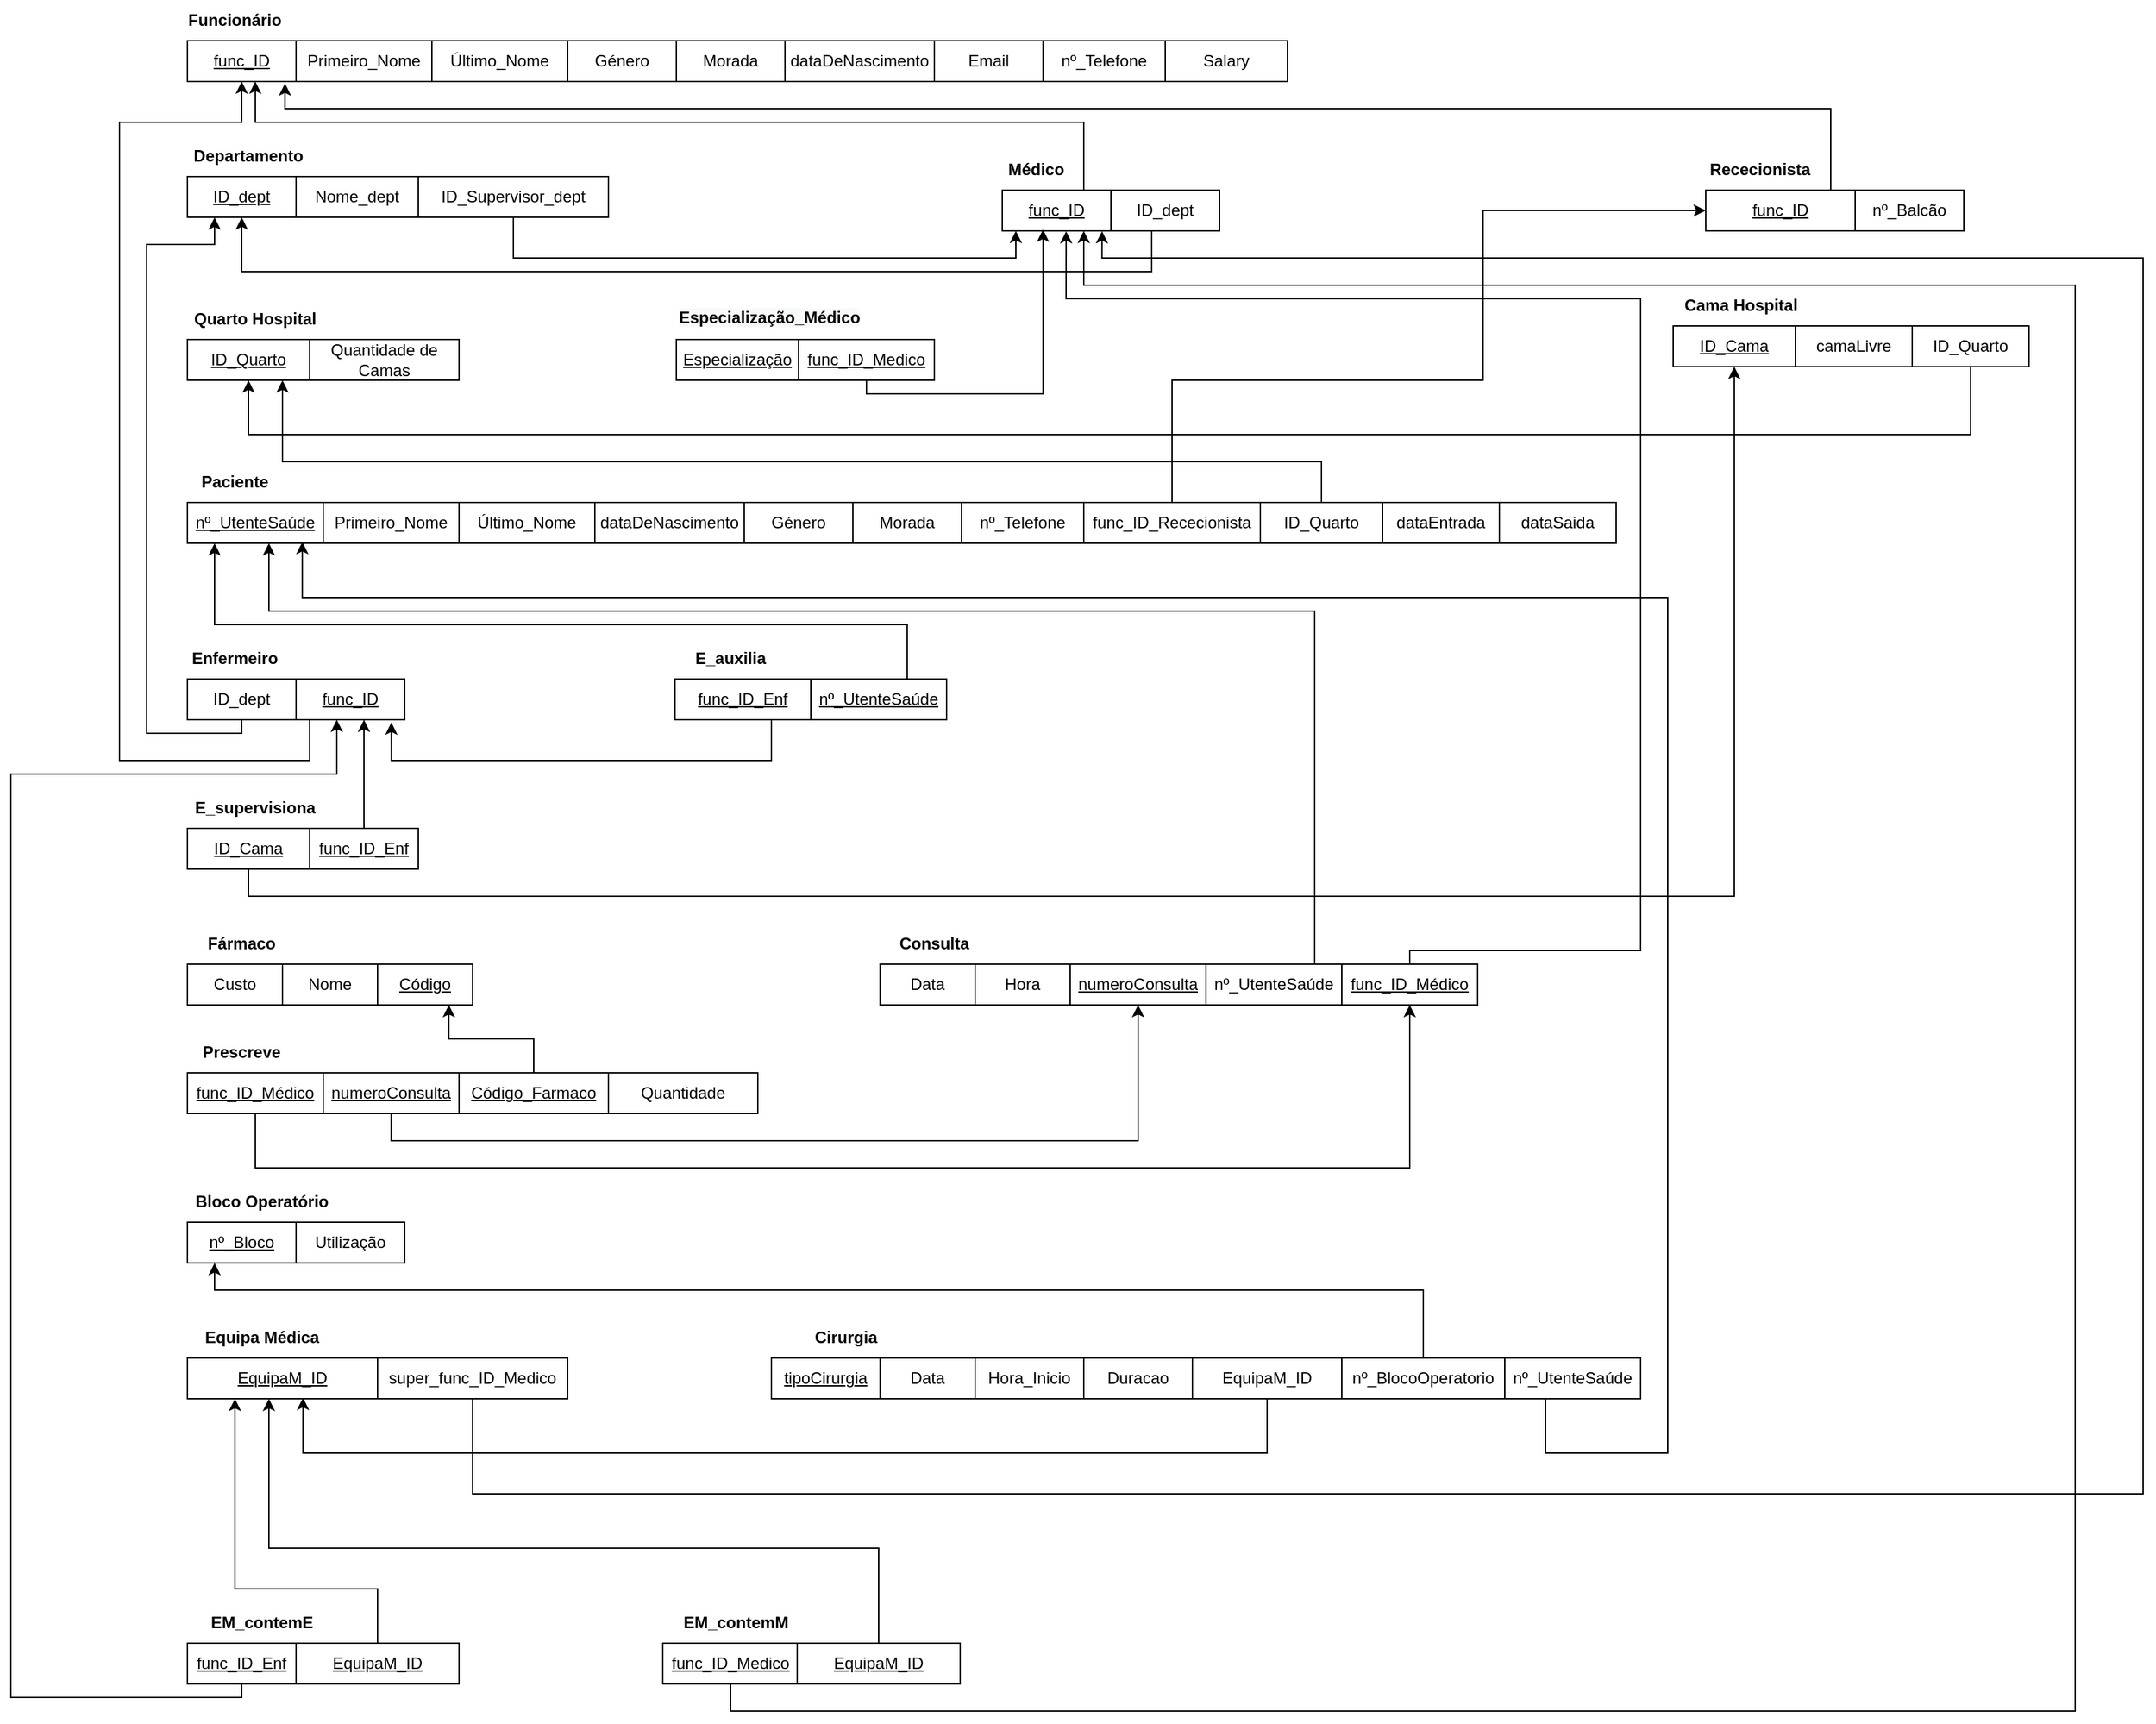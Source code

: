 <mxfile version="20.0.1" type="device"><diagram id="2MSUSaLFuzkvIkjNtne0" name="Page-1"><mxGraphModel dx="2613" dy="699" grid="1" gridSize="10" guides="1" tooltips="1" connect="1" arrows="1" fold="1" page="1" pageScale="1" pageWidth="827" pageHeight="1169" math="0" shadow="0"><root><mxCell id="0"/><mxCell id="1" parent="0"/><mxCell id="W9QCtAiq-QQr8-LfL0U6-1" value="&lt;u&gt;func_ID&lt;/u&gt;" style="rounded=0;whiteSpace=wrap;html=1;" parent="1" vertex="1"><mxGeometry x="40" y="130" width="80" height="30" as="geometry"/></mxCell><mxCell id="W9QCtAiq-QQr8-LfL0U6-2" value="Primeiro_Nome" style="rounded=0;whiteSpace=wrap;html=1;" parent="1" vertex="1"><mxGeometry x="120" y="130" width="100" height="30" as="geometry"/></mxCell><mxCell id="W9QCtAiq-QQr8-LfL0U6-3" value="Último_Nome" style="rounded=0;whiteSpace=wrap;html=1;" parent="1" vertex="1"><mxGeometry x="220" y="130" width="100" height="30" as="geometry"/></mxCell><mxCell id="W9QCtAiq-QQr8-LfL0U6-4" value="Email" style="rounded=0;whiteSpace=wrap;html=1;" parent="1" vertex="1"><mxGeometry x="590" y="130" width="80" height="30" as="geometry"/></mxCell><mxCell id="W9QCtAiq-QQr8-LfL0U6-5" value="dataDeNascimento" style="rounded=0;whiteSpace=wrap;html=1;" parent="1" vertex="1"><mxGeometry x="480" y="130" width="110" height="30" as="geometry"/></mxCell><mxCell id="W9QCtAiq-QQr8-LfL0U6-6" value="Morada" style="rounded=0;whiteSpace=wrap;html=1;" parent="1" vertex="1"><mxGeometry x="400" y="130" width="80" height="30" as="geometry"/></mxCell><mxCell id="W9QCtAiq-QQr8-LfL0U6-7" value="Género" style="rounded=0;whiteSpace=wrap;html=1;" parent="1" vertex="1"><mxGeometry x="320" y="130" width="80" height="30" as="geometry"/></mxCell><mxCell id="W9QCtAiq-QQr8-LfL0U6-8" value="nº_Telefone" style="rounded=0;whiteSpace=wrap;html=1;" parent="1" vertex="1"><mxGeometry x="670" y="130" width="90" height="30" as="geometry"/></mxCell><mxCell id="W9QCtAiq-QQr8-LfL0U6-9" value="&lt;b&gt;Funcionário&lt;/b&gt;" style="text;html=1;strokeColor=none;fillColor=none;align=center;verticalAlign=middle;whiteSpace=wrap;rounded=0;" parent="1" vertex="1"><mxGeometry x="40" y="100" width="70" height="30" as="geometry"/></mxCell><mxCell id="W9QCtAiq-QQr8-LfL0U6-10" value="&lt;b&gt;Enfermeiro&lt;/b&gt;" style="text;html=1;strokeColor=none;fillColor=none;align=center;verticalAlign=middle;whiteSpace=wrap;rounded=0;" parent="1" vertex="1"><mxGeometry x="40" y="570" width="70" height="30" as="geometry"/></mxCell><mxCell id="W9QCtAiq-QQr8-LfL0U6-11" value="&lt;b&gt;Médico&lt;/b&gt;" style="text;html=1;strokeColor=none;fillColor=none;align=center;verticalAlign=middle;whiteSpace=wrap;rounded=0;" parent="1" vertex="1"><mxGeometry x="630" y="210" width="70" height="30" as="geometry"/></mxCell><mxCell id="W9QCtAiq-QQr8-LfL0U6-12" style="edgeStyle=orthogonalEdgeStyle;rounded=0;orthogonalLoop=1;jettySize=auto;html=1;" parent="1" source="W9QCtAiq-QQr8-LfL0U6-13" edge="1"><mxGeometry relative="1" as="geometry"><mxPoint x="90" y="160" as="targetPoint"/><Array as="points"><mxPoint x="700" y="190"/><mxPoint x="90" y="190"/></Array></mxGeometry></mxCell><mxCell id="W9QCtAiq-QQr8-LfL0U6-13" value="&lt;u&gt;func_ID&lt;/u&gt;" style="rounded=0;whiteSpace=wrap;html=1;" parent="1" vertex="1"><mxGeometry x="640" y="240" width="80" height="30" as="geometry"/></mxCell><mxCell id="W9QCtAiq-QQr8-LfL0U6-14" value="&lt;b&gt;Rececionista&lt;/b&gt;" style="text;html=1;strokeColor=none;fillColor=none;align=center;verticalAlign=middle;whiteSpace=wrap;rounded=0;" parent="1" vertex="1"><mxGeometry x="1158" y="210" width="80" height="30" as="geometry"/></mxCell><mxCell id="W9QCtAiq-QQr8-LfL0U6-15" style="edgeStyle=orthogonalEdgeStyle;rounded=0;orthogonalLoop=1;jettySize=auto;html=1;entryX=0.898;entryY=1.047;entryDx=0;entryDy=0;entryPerimeter=0;" parent="1" source="W9QCtAiq-QQr8-LfL0U6-16" target="W9QCtAiq-QQr8-LfL0U6-1" edge="1"><mxGeometry relative="1" as="geometry"><Array as="points"><mxPoint x="1250" y="180"/><mxPoint x="112" y="180"/></Array></mxGeometry></mxCell><mxCell id="W9QCtAiq-QQr8-LfL0U6-16" value="&lt;u&gt;func_ID&lt;/u&gt;" style="rounded=0;whiteSpace=wrap;html=1;" parent="1" vertex="1"><mxGeometry x="1158" y="240" width="110" height="30" as="geometry"/></mxCell><mxCell id="W9QCtAiq-QQr8-LfL0U6-17" value="&lt;b&gt;Quarto Hospital&lt;/b&gt;" style="text;html=1;strokeColor=none;fillColor=none;align=center;verticalAlign=middle;whiteSpace=wrap;rounded=0;" parent="1" vertex="1"><mxGeometry x="40" y="320" width="100" height="30" as="geometry"/></mxCell><mxCell id="W9QCtAiq-QQr8-LfL0U6-18" value="&lt;b&gt;Paciente&lt;/b&gt;" style="text;html=1;strokeColor=none;fillColor=none;align=center;verticalAlign=middle;whiteSpace=wrap;rounded=0;" parent="1" vertex="1"><mxGeometry x="40" y="440" width="70" height="30" as="geometry"/></mxCell><mxCell id="W9QCtAiq-QQr8-LfL0U6-19" value="&lt;u&gt;ID_Quarto&lt;/u&gt;" style="rounded=0;whiteSpace=wrap;html=1;" parent="1" vertex="1"><mxGeometry x="40" y="350" width="90" height="30" as="geometry"/></mxCell><mxCell id="W9QCtAiq-QQr8-LfL0U6-20" value="Quantidade de Camas" style="rounded=0;whiteSpace=wrap;html=1;" parent="1" vertex="1"><mxGeometry x="130" y="350" width="110" height="30" as="geometry"/></mxCell><mxCell id="W9QCtAiq-QQr8-LfL0U6-21" value="&lt;u&gt;nº_UtenteSaúde&lt;/u&gt;" style="rounded=0;whiteSpace=wrap;html=1;" parent="1" vertex="1"><mxGeometry x="40" y="470" width="100" height="30" as="geometry"/></mxCell><mxCell id="W9QCtAiq-QQr8-LfL0U6-22" value="Primeiro_Nome" style="rounded=0;whiteSpace=wrap;html=1;" parent="1" vertex="1"><mxGeometry x="140" y="470" width="100" height="30" as="geometry"/></mxCell><mxCell id="W9QCtAiq-QQr8-LfL0U6-23" value="Último_Nome" style="rounded=0;whiteSpace=wrap;html=1;" parent="1" vertex="1"><mxGeometry x="240" y="470" width="100" height="30" as="geometry"/></mxCell><mxCell id="W9QCtAiq-QQr8-LfL0U6-24" value="dataDeNascimento" style="rounded=0;whiteSpace=wrap;html=1;" parent="1" vertex="1"><mxGeometry x="340" y="470" width="110" height="30" as="geometry"/></mxCell><mxCell id="W9QCtAiq-QQr8-LfL0U6-25" value="Género" style="rounded=0;whiteSpace=wrap;html=1;" parent="1" vertex="1"><mxGeometry x="450" y="470" width="80" height="30" as="geometry"/></mxCell><mxCell id="W9QCtAiq-QQr8-LfL0U6-26" value="Morada" style="rounded=0;whiteSpace=wrap;html=1;" parent="1" vertex="1"><mxGeometry x="530" y="470" width="80" height="30" as="geometry"/></mxCell><mxCell id="W9QCtAiq-QQr8-LfL0U6-27" value="nº_Telefone" style="rounded=0;whiteSpace=wrap;html=1;" parent="1" vertex="1"><mxGeometry x="610" y="470" width="90" height="30" as="geometry"/></mxCell><mxCell id="W9QCtAiq-QQr8-LfL0U6-28" value="&lt;u&gt;ID_dept&lt;/u&gt;" style="rounded=0;whiteSpace=wrap;html=1;" parent="1" vertex="1"><mxGeometry x="40" y="230" width="80" height="30" as="geometry"/></mxCell><mxCell id="W9QCtAiq-QQr8-LfL0U6-29" value="&lt;b&gt;Departamento&lt;/b&gt;" style="text;html=1;strokeColor=none;fillColor=none;align=center;verticalAlign=middle;whiteSpace=wrap;rounded=0;" parent="1" vertex="1"><mxGeometry x="40" y="200" width="90" height="30" as="geometry"/></mxCell><mxCell id="W9QCtAiq-QQr8-LfL0U6-30" value="Nome_dept" style="rounded=0;whiteSpace=wrap;html=1;" parent="1" vertex="1"><mxGeometry x="120" y="230" width="90" height="30" as="geometry"/></mxCell><mxCell id="W9QCtAiq-QQr8-LfL0U6-32" style="edgeStyle=orthogonalEdgeStyle;rounded=0;orthogonalLoop=1;jettySize=auto;html=1;" parent="1" source="W9QCtAiq-QQr8-LfL0U6-33" target="W9QCtAiq-QQr8-LfL0U6-1" edge="1"><mxGeometry relative="1" as="geometry"><Array as="points"><mxPoint x="130" y="660"/><mxPoint x="-10" y="660"/><mxPoint x="-10" y="190"/><mxPoint x="80" y="190"/></Array></mxGeometry></mxCell><mxCell id="W9QCtAiq-QQr8-LfL0U6-33" value="&lt;u&gt;func_ID&lt;/u&gt;" style="rounded=0;whiteSpace=wrap;html=1;" parent="1" vertex="1"><mxGeometry x="120" y="600" width="80" height="30" as="geometry"/></mxCell><mxCell id="W9QCtAiq-QQr8-LfL0U6-34" value="&lt;b&gt;E_auxilia&lt;/b&gt;" style="text;html=1;strokeColor=none;fillColor=none;align=center;verticalAlign=middle;whiteSpace=wrap;rounded=0;" parent="1" vertex="1"><mxGeometry x="400" y="570" width="80" height="30" as="geometry"/></mxCell><mxCell id="W9QCtAiq-QQr8-LfL0U6-35" style="edgeStyle=orthogonalEdgeStyle;rounded=0;orthogonalLoop=1;jettySize=auto;html=1;entryX=0.877;entryY=1.067;entryDx=0;entryDy=0;entryPerimeter=0;" parent="1" source="W9QCtAiq-QQr8-LfL0U6-36" target="W9QCtAiq-QQr8-LfL0U6-33" edge="1"><mxGeometry relative="1" as="geometry"><mxPoint x="190" y="590" as="targetPoint"/><Array as="points"><mxPoint x="470" y="660"/><mxPoint x="190" y="660"/></Array></mxGeometry></mxCell><mxCell id="W9QCtAiq-QQr8-LfL0U6-36" value="&lt;u&gt;func_ID_Enf&lt;/u&gt;" style="rounded=0;whiteSpace=wrap;html=1;" parent="1" vertex="1"><mxGeometry x="399" y="600" width="100" height="30" as="geometry"/></mxCell><mxCell id="W9QCtAiq-QQr8-LfL0U6-37" style="edgeStyle=orthogonalEdgeStyle;rounded=0;orthogonalLoop=1;jettySize=auto;html=1;entryX=0.25;entryY=1;entryDx=0;entryDy=0;" parent="1" source="W9QCtAiq-QQr8-LfL0U6-38" target="W9QCtAiq-QQr8-LfL0U6-28" edge="1"><mxGeometry relative="1" as="geometry"><Array as="points"><mxPoint x="80" y="640"/><mxPoint x="10" y="640"/><mxPoint x="10" y="280"/><mxPoint x="60" y="280"/></Array></mxGeometry></mxCell><mxCell id="W9QCtAiq-QQr8-LfL0U6-38" value="ID_dept" style="rounded=0;whiteSpace=wrap;html=1;" parent="1" vertex="1"><mxGeometry x="40" y="600" width="80" height="30" as="geometry"/></mxCell><mxCell id="W9QCtAiq-QQr8-LfL0U6-39" style="edgeStyle=orthogonalEdgeStyle;rounded=0;orthogonalLoop=1;jettySize=auto;html=1;" parent="1" source="W9QCtAiq-QQr8-LfL0U6-40" target="W9QCtAiq-QQr8-LfL0U6-21" edge="1"><mxGeometry relative="1" as="geometry"><mxPoint x="100" y="460" as="targetPoint"/><Array as="points"><mxPoint x="570" y="560"/><mxPoint x="60" y="560"/></Array></mxGeometry></mxCell><mxCell id="W9QCtAiq-QQr8-LfL0U6-40" value="&lt;u&gt;nº_UtenteSaúde&lt;/u&gt;" style="rounded=0;whiteSpace=wrap;html=1;" parent="1" vertex="1"><mxGeometry x="499" y="600" width="100" height="30" as="geometry"/></mxCell><mxCell id="W9QCtAiq-QQr8-LfL0U6-41" value="&lt;b&gt;E_supervisiona&lt;/b&gt;" style="text;html=1;strokeColor=none;fillColor=none;align=center;verticalAlign=middle;whiteSpace=wrap;rounded=0;" parent="1" vertex="1"><mxGeometry x="40" y="680" width="100" height="30" as="geometry"/></mxCell><mxCell id="MMnH_snGz0700HI9Xgg--3" style="edgeStyle=orthogonalEdgeStyle;rounded=0;orthogonalLoop=1;jettySize=auto;html=1;entryX=0.5;entryY=1;entryDx=0;entryDy=0;endArrow=classic;endFill=1;" edge="1" parent="1" source="W9QCtAiq-QQr8-LfL0U6-43" target="W9QCtAiq-QQr8-LfL0U6-85"><mxGeometry relative="1" as="geometry"><Array as="points"><mxPoint x="85" y="760"/><mxPoint x="1179" y="760"/></Array></mxGeometry></mxCell><mxCell id="W9QCtAiq-QQr8-LfL0U6-43" value="&lt;u&gt;ID_Cama&lt;/u&gt;" style="rounded=0;whiteSpace=wrap;html=1;" parent="1" vertex="1"><mxGeometry x="40" y="710" width="90" height="30" as="geometry"/></mxCell><mxCell id="W9QCtAiq-QQr8-LfL0U6-44" style="edgeStyle=orthogonalEdgeStyle;rounded=0;orthogonalLoop=1;jettySize=auto;html=1;" parent="1" source="W9QCtAiq-QQr8-LfL0U6-45" edge="1"><mxGeometry relative="1" as="geometry"><Array as="points"><mxPoint x="170" y="630"/></Array><mxPoint x="170" y="630" as="targetPoint"/></mxGeometry></mxCell><mxCell id="W9QCtAiq-QQr8-LfL0U6-45" value="&lt;u&gt;func_ID_Enf&lt;/u&gt;" style="rounded=0;whiteSpace=wrap;html=1;" parent="1" vertex="1"><mxGeometry x="130" y="710" width="80" height="30" as="geometry"/></mxCell><mxCell id="W9QCtAiq-QQr8-LfL0U6-46" style="edgeStyle=orthogonalEdgeStyle;rounded=0;orthogonalLoop=1;jettySize=auto;html=1;" parent="1" source="W9QCtAiq-QQr8-LfL0U6-47" target="W9QCtAiq-QQr8-LfL0U6-28" edge="1"><mxGeometry relative="1" as="geometry"><Array as="points"><mxPoint x="750" y="300"/><mxPoint x="80" y="300"/></Array></mxGeometry></mxCell><mxCell id="W9QCtAiq-QQr8-LfL0U6-47" value="ID_dept" style="rounded=0;whiteSpace=wrap;html=1;" parent="1" vertex="1"><mxGeometry x="720" y="240" width="80" height="30" as="geometry"/></mxCell><mxCell id="W9QCtAiq-QQr8-LfL0U6-48" style="edgeStyle=orthogonalEdgeStyle;rounded=0;orthogonalLoop=1;jettySize=auto;html=1;" parent="1" source="W9QCtAiq-QQr8-LfL0U6-49" edge="1"><mxGeometry relative="1" as="geometry"><mxPoint x="650" y="270" as="targetPoint"/><Array as="points"><mxPoint x="280" y="290"/><mxPoint x="650" y="290"/></Array></mxGeometry></mxCell><mxCell id="W9QCtAiq-QQr8-LfL0U6-49" value="ID_Supervisor_dept" style="rounded=0;whiteSpace=wrap;html=1;" parent="1" vertex="1"><mxGeometry x="210" y="230" width="140" height="30" as="geometry"/></mxCell><mxCell id="W9QCtAiq-QQr8-LfL0U6-50" value="&lt;b&gt;Consulta&lt;/b&gt;" style="text;html=1;strokeColor=none;fillColor=none;align=center;verticalAlign=middle;whiteSpace=wrap;rounded=0;" parent="1" vertex="1"><mxGeometry x="550" y="780" width="80" height="30" as="geometry"/></mxCell><mxCell id="W9QCtAiq-QQr8-LfL0U6-51" value="Data" style="rounded=0;whiteSpace=wrap;html=1;" parent="1" vertex="1"><mxGeometry x="550" y="810" width="70" height="30" as="geometry"/></mxCell><mxCell id="W9QCtAiq-QQr8-LfL0U6-52" value="Hora" style="rounded=0;whiteSpace=wrap;html=1;" parent="1" vertex="1"><mxGeometry x="620" y="810" width="70" height="30" as="geometry"/></mxCell><mxCell id="W9QCtAiq-QQr8-LfL0U6-53" value="&lt;u&gt;numeroConsulta&lt;/u&gt;" style="rounded=0;whiteSpace=wrap;html=1;" parent="1" vertex="1"><mxGeometry x="690" y="810" width="100" height="30" as="geometry"/></mxCell><mxCell id="W9QCtAiq-QQr8-LfL0U6-54" style="edgeStyle=orthogonalEdgeStyle;rounded=0;orthogonalLoop=1;jettySize=auto;html=1;entryX=0.588;entryY=1.007;entryDx=0;entryDy=0;entryPerimeter=0;" parent="1" source="W9QCtAiq-QQr8-LfL0U6-55" target="W9QCtAiq-QQr8-LfL0U6-13" edge="1"><mxGeometry relative="1" as="geometry"><Array as="points"><mxPoint x="940" y="800"/><mxPoint x="1110" y="800"/><mxPoint x="1110" y="320"/><mxPoint x="687" y="320"/></Array></mxGeometry></mxCell><mxCell id="W9QCtAiq-QQr8-LfL0U6-55" value="&lt;u&gt;func_ID_Médico&lt;/u&gt;" style="rounded=0;whiteSpace=wrap;html=1;" parent="1" vertex="1"><mxGeometry x="890" y="810" width="100" height="30" as="geometry"/></mxCell><mxCell id="MMnH_snGz0700HI9Xgg--4" style="edgeStyle=orthogonalEdgeStyle;rounded=0;orthogonalLoop=1;jettySize=auto;html=1;entryX=0;entryY=0.5;entryDx=0;entryDy=0;endArrow=classic;endFill=1;" edge="1" parent="1" source="W9QCtAiq-QQr8-LfL0U6-57" target="W9QCtAiq-QQr8-LfL0U6-16"><mxGeometry relative="1" as="geometry"><Array as="points"><mxPoint x="765" y="380"/><mxPoint x="994" y="380"/><mxPoint x="994" y="255"/></Array></mxGeometry></mxCell><mxCell id="W9QCtAiq-QQr8-LfL0U6-57" value="func_ID_Rececionista" style="rounded=0;whiteSpace=wrap;html=1;" parent="1" vertex="1"><mxGeometry x="700" y="470" width="130" height="30" as="geometry"/></mxCell><mxCell id="W9QCtAiq-QQr8-LfL0U6-58" style="edgeStyle=orthogonalEdgeStyle;rounded=0;orthogonalLoop=1;jettySize=auto;html=1;" parent="1" source="W9QCtAiq-QQr8-LfL0U6-59" edge="1"><mxGeometry relative="1" as="geometry"><Array as="points"><mxPoint x="870" y="550"/><mxPoint x="100" y="550"/></Array><mxPoint x="100" y="500" as="targetPoint"/></mxGeometry></mxCell><mxCell id="W9QCtAiq-QQr8-LfL0U6-59" value="nº_UtenteSaúde" style="rounded=0;whiteSpace=wrap;html=1;" parent="1" vertex="1"><mxGeometry x="790" y="810" width="100" height="30" as="geometry"/></mxCell><mxCell id="W9QCtAiq-QQr8-LfL0U6-60" value="&lt;b&gt;Fármaco&lt;/b&gt;" style="text;html=1;strokeColor=none;fillColor=none;align=center;verticalAlign=middle;whiteSpace=wrap;rounded=0;" parent="1" vertex="1"><mxGeometry x="40" y="780" width="80" height="30" as="geometry"/></mxCell><mxCell id="W9QCtAiq-QQr8-LfL0U6-61" value="Custo" style="rounded=0;whiteSpace=wrap;html=1;" parent="1" vertex="1"><mxGeometry x="40" y="810" width="70" height="30" as="geometry"/></mxCell><mxCell id="W9QCtAiq-QQr8-LfL0U6-62" value="Nome&lt;span style=&quot;color: rgba(0 , 0 , 0 , 0) ; font-family: monospace ; font-size: 0px&quot;&gt;%3CmxGraphModel%3E%3Croot%3E%3CmxCell%20id%3D%220%22%2F%3E%3CmxCell%20id%3D%221%22%20parent%3D%220%22%2F%3E%3CmxCell%20id%3D%222%22%20value%3D%22Custo%22%20style%3D%22rounded%3D0%3BwhiteSpace%3Dwrap%3Bhtml%3D1%3B%22%20vertex%3D%221%22%20parent%3D%221%22%3E%3CmxGeometry%20x%3D%22670%22%20y%3D%22770%22%20width%3D%2270%22%20height%3D%2230%22%20as%3D%22geometry%22%2F%3E%3C%2FmxCell%3E%3C%2Froot%3E%3C%2FmxGraphModel%3E&lt;/span&gt;" style="rounded=0;whiteSpace=wrap;html=1;" parent="1" vertex="1"><mxGeometry x="110" y="810" width="70" height="30" as="geometry"/></mxCell><mxCell id="W9QCtAiq-QQr8-LfL0U6-63" value="&lt;u&gt;Código&lt;/u&gt;" style="rounded=0;whiteSpace=wrap;html=1;" parent="1" vertex="1"><mxGeometry x="180" y="810" width="70" height="30" as="geometry"/></mxCell><mxCell id="W9QCtAiq-QQr8-LfL0U6-65" value="&lt;b&gt;Prescreve&lt;/b&gt;" style="text;html=1;strokeColor=none;fillColor=none;align=center;verticalAlign=middle;whiteSpace=wrap;rounded=0;" parent="1" vertex="1"><mxGeometry x="40" y="860" width="80" height="30" as="geometry"/></mxCell><mxCell id="W9QCtAiq-QQr8-LfL0U6-66" style="edgeStyle=orthogonalEdgeStyle;rounded=0;orthogonalLoop=1;jettySize=auto;html=1;entryX=0.5;entryY=1;entryDx=0;entryDy=0;" parent="1" source="W9QCtAiq-QQr8-LfL0U6-67" target="W9QCtAiq-QQr8-LfL0U6-53" edge="1"><mxGeometry relative="1" as="geometry"><Array as="points"><mxPoint x="190" y="940"/><mxPoint x="740" y="940"/></Array></mxGeometry></mxCell><mxCell id="W9QCtAiq-QQr8-LfL0U6-67" value="&lt;u&gt;numeroConsulta&lt;/u&gt;" style="rounded=0;whiteSpace=wrap;html=1;" parent="1" vertex="1"><mxGeometry x="140" y="890" width="100" height="30" as="geometry"/></mxCell><mxCell id="W9QCtAiq-QQr8-LfL0U6-68" style="edgeStyle=orthogonalEdgeStyle;rounded=0;orthogonalLoop=1;jettySize=auto;html=1;entryX=0.5;entryY=1;entryDx=0;entryDy=0;" parent="1" source="W9QCtAiq-QQr8-LfL0U6-69" target="W9QCtAiq-QQr8-LfL0U6-55" edge="1"><mxGeometry relative="1" as="geometry"><Array as="points"><mxPoint x="90" y="960"/><mxPoint x="940" y="960"/></Array></mxGeometry></mxCell><mxCell id="W9QCtAiq-QQr8-LfL0U6-69" value="&lt;u&gt;func_ID_Médico&lt;/u&gt;" style="rounded=0;whiteSpace=wrap;html=1;" parent="1" vertex="1"><mxGeometry x="40" y="890" width="100" height="30" as="geometry"/></mxCell><mxCell id="W9QCtAiq-QQr8-LfL0U6-70" style="edgeStyle=orthogonalEdgeStyle;rounded=0;orthogonalLoop=1;jettySize=auto;html=1;entryX=0.75;entryY=1;entryDx=0;entryDy=0;" parent="1" source="W9QCtAiq-QQr8-LfL0U6-71" target="W9QCtAiq-QQr8-LfL0U6-63" edge="1"><mxGeometry relative="1" as="geometry"/></mxCell><mxCell id="W9QCtAiq-QQr8-LfL0U6-71" value="&lt;u&gt;Código_Farmaco&lt;/u&gt;" style="rounded=0;whiteSpace=wrap;html=1;" parent="1" vertex="1"><mxGeometry x="240" y="890" width="110" height="30" as="geometry"/></mxCell><mxCell id="W9QCtAiq-QQr8-LfL0U6-79" value="&lt;u&gt;Especialização&lt;/u&gt;" style="rounded=0;whiteSpace=wrap;html=1;" parent="1" vertex="1"><mxGeometry x="400" y="350" width="90" height="30" as="geometry"/></mxCell><mxCell id="W9QCtAiq-QQr8-LfL0U6-80" value="&lt;span style=&quot;color: rgb(0 , 0 , 0) ; font-family: &amp;#34;helvetica&amp;#34; ; font-size: 12px ; font-style: normal ; letter-spacing: normal ; text-align: center ; text-indent: 0px ; text-transform: none ; word-spacing: 0px ; background-color: rgb(248 , 249 , 250) ; display: inline ; float: none&quot;&gt;&lt;b&gt;Especialização_Médico&lt;/b&gt;&lt;/span&gt;" style="text;whiteSpace=wrap;html=1;" parent="1" vertex="1"><mxGeometry x="400" y="320" width="150" height="30" as="geometry"/></mxCell><mxCell id="W9QCtAiq-QQr8-LfL0U6-81" style="edgeStyle=orthogonalEdgeStyle;rounded=0;orthogonalLoop=1;jettySize=auto;html=1;" parent="1" source="W9QCtAiq-QQr8-LfL0U6-82" edge="1"><mxGeometry relative="1" as="geometry"><Array as="points"><mxPoint x="540" y="390"/><mxPoint x="670" y="390"/><mxPoint x="670" y="269"/></Array><mxPoint x="670" y="269" as="targetPoint"/></mxGeometry></mxCell><mxCell id="W9QCtAiq-QQr8-LfL0U6-82" value="&lt;u&gt;func_ID_Medico&lt;/u&gt;" style="rounded=0;whiteSpace=wrap;html=1;" parent="1" vertex="1"><mxGeometry x="490" y="350" width="100" height="30" as="geometry"/></mxCell><mxCell id="W9QCtAiq-QQr8-LfL0U6-83" value="nº_Balcão" style="rounded=0;whiteSpace=wrap;html=1;" parent="1" vertex="1"><mxGeometry x="1268" y="240" width="80" height="30" as="geometry"/></mxCell><mxCell id="W9QCtAiq-QQr8-LfL0U6-84" value="&lt;b&gt;Cama Hospital&lt;/b&gt;" style="text;html=1;strokeColor=none;fillColor=none;align=center;verticalAlign=middle;whiteSpace=wrap;rounded=0;" parent="1" vertex="1"><mxGeometry x="1134" y="310" width="100" height="30" as="geometry"/></mxCell><mxCell id="W9QCtAiq-QQr8-LfL0U6-85" value="&lt;u&gt;ID_Cama&lt;/u&gt;" style="rounded=0;whiteSpace=wrap;html=1;" parent="1" vertex="1"><mxGeometry x="1134" y="340" width="90" height="30" as="geometry"/></mxCell><mxCell id="W9QCtAiq-QQr8-LfL0U6-86" value="camaLivre" style="rounded=0;whiteSpace=wrap;html=1;" parent="1" vertex="1"><mxGeometry x="1224" y="340" width="86" height="30" as="geometry"/></mxCell><mxCell id="W9QCtAiq-QQr8-LfL0U6-89" value="&lt;b&gt;Bloco Operatório&lt;/b&gt;" style="text;html=1;strokeColor=none;fillColor=none;align=center;verticalAlign=middle;whiteSpace=wrap;rounded=0;" parent="1" vertex="1"><mxGeometry x="40" y="970" width="110" height="30" as="geometry"/></mxCell><mxCell id="W9QCtAiq-QQr8-LfL0U6-91" value="Utilização" style="rounded=0;whiteSpace=wrap;html=1;" parent="1" vertex="1"><mxGeometry x="120" y="1000" width="80" height="30" as="geometry"/></mxCell><mxCell id="W9QCtAiq-QQr8-LfL0U6-92" value="&lt;b&gt;Equipa Médica&lt;/b&gt;" style="text;html=1;strokeColor=none;fillColor=none;align=center;verticalAlign=middle;whiteSpace=wrap;rounded=0;" parent="1" vertex="1"><mxGeometry x="40" y="1070" width="110" height="30" as="geometry"/></mxCell><mxCell id="BJW23Sk06Z8r5WENAHkK-2" style="edgeStyle=orthogonalEdgeStyle;rounded=0;orthogonalLoop=1;jettySize=auto;html=1;entryX=0.918;entryY=1.007;entryDx=0;entryDy=0;entryPerimeter=0;" parent="1" source="W9QCtAiq-QQr8-LfL0U6-94" target="W9QCtAiq-QQr8-LfL0U6-13" edge="1"><mxGeometry relative="1" as="geometry"><Array as="points"><mxPoint x="250" y="1200"/><mxPoint x="1480" y="1200"/><mxPoint x="1480" y="290"/><mxPoint x="713" y="290"/></Array></mxGeometry></mxCell><mxCell id="W9QCtAiq-QQr8-LfL0U6-94" value="super_func_ID_Medico" style="rounded=0;whiteSpace=wrap;html=1;" parent="1" vertex="1"><mxGeometry x="180" y="1100" width="140" height="30" as="geometry"/></mxCell><mxCell id="W9QCtAiq-QQr8-LfL0U6-96" value="&lt;b&gt;Cirurgia&lt;/b&gt;" style="text;html=1;strokeColor=none;fillColor=none;align=center;verticalAlign=middle;whiteSpace=wrap;rounded=0;" parent="1" vertex="1"><mxGeometry x="470" y="1070" width="110" height="30" as="geometry"/></mxCell><mxCell id="W9QCtAiq-QQr8-LfL0U6-97" value="Data" style="rounded=0;whiteSpace=wrap;html=1;" parent="1" vertex="1"><mxGeometry x="550" y="1100" width="70" height="30" as="geometry"/></mxCell><mxCell id="W9QCtAiq-QQr8-LfL0U6-98" value="&lt;u&gt;tipoCirurgia&lt;/u&gt;" style="rounded=0;whiteSpace=wrap;html=1;" parent="1" vertex="1"><mxGeometry x="470" y="1100" width="80" height="30" as="geometry"/></mxCell><mxCell id="W9QCtAiq-QQr8-LfL0U6-99" value="Hora_Inicio" style="rounded=0;whiteSpace=wrap;html=1;" parent="1" vertex="1"><mxGeometry x="620" y="1100" width="80" height="30" as="geometry"/></mxCell><mxCell id="W9QCtAiq-QQr8-LfL0U6-125" style="edgeStyle=orthogonalEdgeStyle;rounded=0;orthogonalLoop=1;jettySize=auto;html=1;entryX=0.608;entryY=0.976;entryDx=0;entryDy=0;entryPerimeter=0;" parent="1" source="W9QCtAiq-QQr8-LfL0U6-105" target="W9QCtAiq-QQr8-LfL0U6-93" edge="1"><mxGeometry relative="1" as="geometry"><Array as="points"><mxPoint x="835" y="1170"/><mxPoint x="125" y="1170"/></Array></mxGeometry></mxCell><mxCell id="W9QCtAiq-QQr8-LfL0U6-105" value="EquipaM_ID" style="rounded=0;whiteSpace=wrap;html=1;" parent="1" vertex="1"><mxGeometry x="780" y="1100" width="110" height="30" as="geometry"/></mxCell><mxCell id="W9QCtAiq-QQr8-LfL0U6-106" style="edgeStyle=orthogonalEdgeStyle;rounded=0;orthogonalLoop=1;jettySize=auto;html=1;entryX=0.846;entryY=0.967;entryDx=0;entryDy=0;entryPerimeter=0;" parent="1" source="W9QCtAiq-QQr8-LfL0U6-107" target="W9QCtAiq-QQr8-LfL0U6-21" edge="1"><mxGeometry relative="1" as="geometry"><Array as="points"><mxPoint x="1040" y="1170"/><mxPoint x="1130" y="1170"/><mxPoint x="1130" y="540"/><mxPoint x="125" y="540"/></Array></mxGeometry></mxCell><mxCell id="W9QCtAiq-QQr8-LfL0U6-107" value="nº_UtenteSaúde" style="rounded=0;whiteSpace=wrap;html=1;" parent="1" vertex="1"><mxGeometry x="1010" y="1100" width="100" height="30" as="geometry"/></mxCell><mxCell id="W9QCtAiq-QQr8-LfL0U6-108" value="&lt;b&gt;EM_contemE&lt;/b&gt;" style="text;html=1;strokeColor=none;fillColor=none;align=center;verticalAlign=middle;whiteSpace=wrap;rounded=0;" parent="1" vertex="1"><mxGeometry x="40" y="1280" width="110" height="30" as="geometry"/></mxCell><mxCell id="W9QCtAiq-QQr8-LfL0U6-109" value="&lt;b&gt;EM_contemM&lt;/b&gt;" style="text;html=1;strokeColor=none;fillColor=none;align=center;verticalAlign=middle;whiteSpace=wrap;rounded=0;" parent="1" vertex="1"><mxGeometry x="389" y="1280" width="110" height="30" as="geometry"/></mxCell><mxCell id="W9QCtAiq-QQr8-LfL0U6-110" style="edgeStyle=orthogonalEdgeStyle;rounded=0;orthogonalLoop=1;jettySize=auto;html=1;" parent="1" source="W9QCtAiq-QQr8-LfL0U6-111" edge="1"><mxGeometry relative="1" as="geometry"><Array as="points"><mxPoint x="80" y="1350"/><mxPoint x="-90" y="1350"/><mxPoint x="-90" y="670"/><mxPoint x="150" y="670"/></Array><mxPoint x="150" y="630" as="targetPoint"/></mxGeometry></mxCell><mxCell id="W9QCtAiq-QQr8-LfL0U6-111" value="&lt;u&gt;func_ID_Enf&lt;/u&gt;" style="rounded=0;whiteSpace=wrap;html=1;" parent="1" vertex="1"><mxGeometry x="40" y="1310" width="80" height="30" as="geometry"/></mxCell><mxCell id="W9QCtAiq-QQr8-LfL0U6-121" style="edgeStyle=orthogonalEdgeStyle;rounded=0;orthogonalLoop=1;jettySize=auto;html=1;entryX=0.25;entryY=1;entryDx=0;entryDy=0;" parent="1" source="W9QCtAiq-QQr8-LfL0U6-113" target="W9QCtAiq-QQr8-LfL0U6-93" edge="1"><mxGeometry relative="1" as="geometry"><Array as="points"><mxPoint x="180" y="1270"/><mxPoint x="75" y="1270"/></Array></mxGeometry></mxCell><mxCell id="W9QCtAiq-QQr8-LfL0U6-113" value="&lt;u&gt;EquipaM_ID&lt;/u&gt;" style="rounded=0;whiteSpace=wrap;html=1;" parent="1" vertex="1"><mxGeometry x="120" y="1310" width="120" height="30" as="geometry"/></mxCell><mxCell id="W9QCtAiq-QQr8-LfL0U6-114" style="edgeStyle=orthogonalEdgeStyle;rounded=0;orthogonalLoop=1;jettySize=auto;html=1;" parent="1" source="W9QCtAiq-QQr8-LfL0U6-115" edge="1"><mxGeometry relative="1" as="geometry"><mxPoint x="700" y="270" as="targetPoint"/><Array as="points"><mxPoint x="440" y="1360"/><mxPoint x="1430" y="1360"/><mxPoint x="1430" y="310"/><mxPoint x="700" y="310"/></Array></mxGeometry></mxCell><mxCell id="W9QCtAiq-QQr8-LfL0U6-115" value="&lt;u&gt;func_ID_Medico&lt;/u&gt;" style="rounded=0;whiteSpace=wrap;html=1;" parent="1" vertex="1"><mxGeometry x="390" y="1310" width="100" height="30" as="geometry"/></mxCell><mxCell id="W9QCtAiq-QQr8-LfL0U6-116" style="edgeStyle=orthogonalEdgeStyle;rounded=0;orthogonalLoop=1;jettySize=auto;html=1;" parent="1" source="W9QCtAiq-QQr8-LfL0U6-117" target="W9QCtAiq-QQr8-LfL0U6-93" edge="1"><mxGeometry relative="1" as="geometry"><mxPoint x="100" y="1140" as="targetPoint"/><Array as="points"><mxPoint x="549" y="1240"/><mxPoint x="100" y="1240"/></Array></mxGeometry></mxCell><mxCell id="W9QCtAiq-QQr8-LfL0U6-117" value="&lt;u&gt;EquipaM_ID&lt;/u&gt;" style="rounded=0;whiteSpace=wrap;html=1;" parent="1" vertex="1"><mxGeometry x="489" y="1310" width="120" height="30" as="geometry"/></mxCell><mxCell id="W9QCtAiq-QQr8-LfL0U6-93" value="&lt;u&gt;EquipaM_ID&lt;/u&gt;" style="rounded=0;whiteSpace=wrap;html=1;" parent="1" vertex="1"><mxGeometry x="40" y="1100" width="140" height="30" as="geometry"/></mxCell><mxCell id="W9QCtAiq-QQr8-LfL0U6-124" value="Duracao" style="rounded=0;whiteSpace=wrap;html=1;" parent="1" vertex="1"><mxGeometry x="700" y="1100" width="80" height="30" as="geometry"/></mxCell><mxCell id="W9QCtAiq-QQr8-LfL0U6-127" style="edgeStyle=orthogonalEdgeStyle;rounded=0;orthogonalLoop=1;jettySize=auto;html=1;entryX=0.25;entryY=1;entryDx=0;entryDy=0;" parent="1" source="W9QCtAiq-QQr8-LfL0U6-126" target="W9QCtAiq-QQr8-LfL0U6-90" edge="1"><mxGeometry relative="1" as="geometry"><Array as="points"><mxPoint x="950" y="1050"/><mxPoint x="60" y="1050"/></Array></mxGeometry></mxCell><mxCell id="W9QCtAiq-QQr8-LfL0U6-126" value="nº_BlocoOperatorio" style="rounded=0;whiteSpace=wrap;html=1;" parent="1" vertex="1"><mxGeometry x="890" y="1100" width="120" height="30" as="geometry"/></mxCell><mxCell id="W9QCtAiq-QQr8-LfL0U6-90" value="&lt;u&gt;nº_Bloco&lt;/u&gt;" style="rounded=0;whiteSpace=wrap;html=1;" parent="1" vertex="1"><mxGeometry x="40" y="1000" width="80" height="30" as="geometry"/></mxCell><mxCell id="ZBUqZjoNAVZYKpUV4CEr-3" value="Salary" style="rounded=0;whiteSpace=wrap;html=1;" parent="1" vertex="1"><mxGeometry x="760" y="130" width="90" height="30" as="geometry"/></mxCell><mxCell id="ZBUqZjoNAVZYKpUV4CEr-5" style="edgeStyle=orthogonalEdgeStyle;rounded=0;orthogonalLoop=1;jettySize=auto;html=1;entryX=0.5;entryY=1;entryDx=0;entryDy=0;" parent="1" source="ZBUqZjoNAVZYKpUV4CEr-4" target="W9QCtAiq-QQr8-LfL0U6-19" edge="1"><mxGeometry relative="1" as="geometry"><Array as="points"><mxPoint x="1353" y="420"/><mxPoint x="85" y="420"/></Array></mxGeometry></mxCell><mxCell id="ZBUqZjoNAVZYKpUV4CEr-4" value="ID_Quarto" style="rounded=0;whiteSpace=wrap;html=1;" parent="1" vertex="1"><mxGeometry x="1310" y="340" width="86" height="30" as="geometry"/></mxCell><mxCell id="ZBUqZjoNAVZYKpUV4CEr-11" style="edgeStyle=orthogonalEdgeStyle;rounded=0;orthogonalLoop=1;jettySize=auto;html=1;" parent="1" source="ZBUqZjoNAVZYKpUV4CEr-10" edge="1"><mxGeometry relative="1" as="geometry"><mxPoint x="110" y="380" as="targetPoint"/><Array as="points"><mxPoint x="875" y="440"/><mxPoint x="110" y="440"/><mxPoint x="110" y="380"/></Array></mxGeometry></mxCell><mxCell id="ZBUqZjoNAVZYKpUV4CEr-10" value="ID_Quarto" style="rounded=0;whiteSpace=wrap;html=1;" parent="1" vertex="1"><mxGeometry x="830" y="470" width="90" height="30" as="geometry"/></mxCell><mxCell id="5cUKtHxEjPQz47eyPAVN-2" value="Quantidade" style="rounded=0;whiteSpace=wrap;html=1;" parent="1" vertex="1"><mxGeometry x="350" y="890" width="110" height="30" as="geometry"/></mxCell><mxCell id="MMnH_snGz0700HI9Xgg--1" value="dataEntrada" style="rounded=0;whiteSpace=wrap;html=1;" vertex="1" parent="1"><mxGeometry x="920" y="470" width="86" height="30" as="geometry"/></mxCell><mxCell id="MMnH_snGz0700HI9Xgg--2" value="dataSaida" style="rounded=0;whiteSpace=wrap;html=1;" vertex="1" parent="1"><mxGeometry x="1006" y="470" width="86" height="30" as="geometry"/></mxCell></root></mxGraphModel></diagram></mxfile>